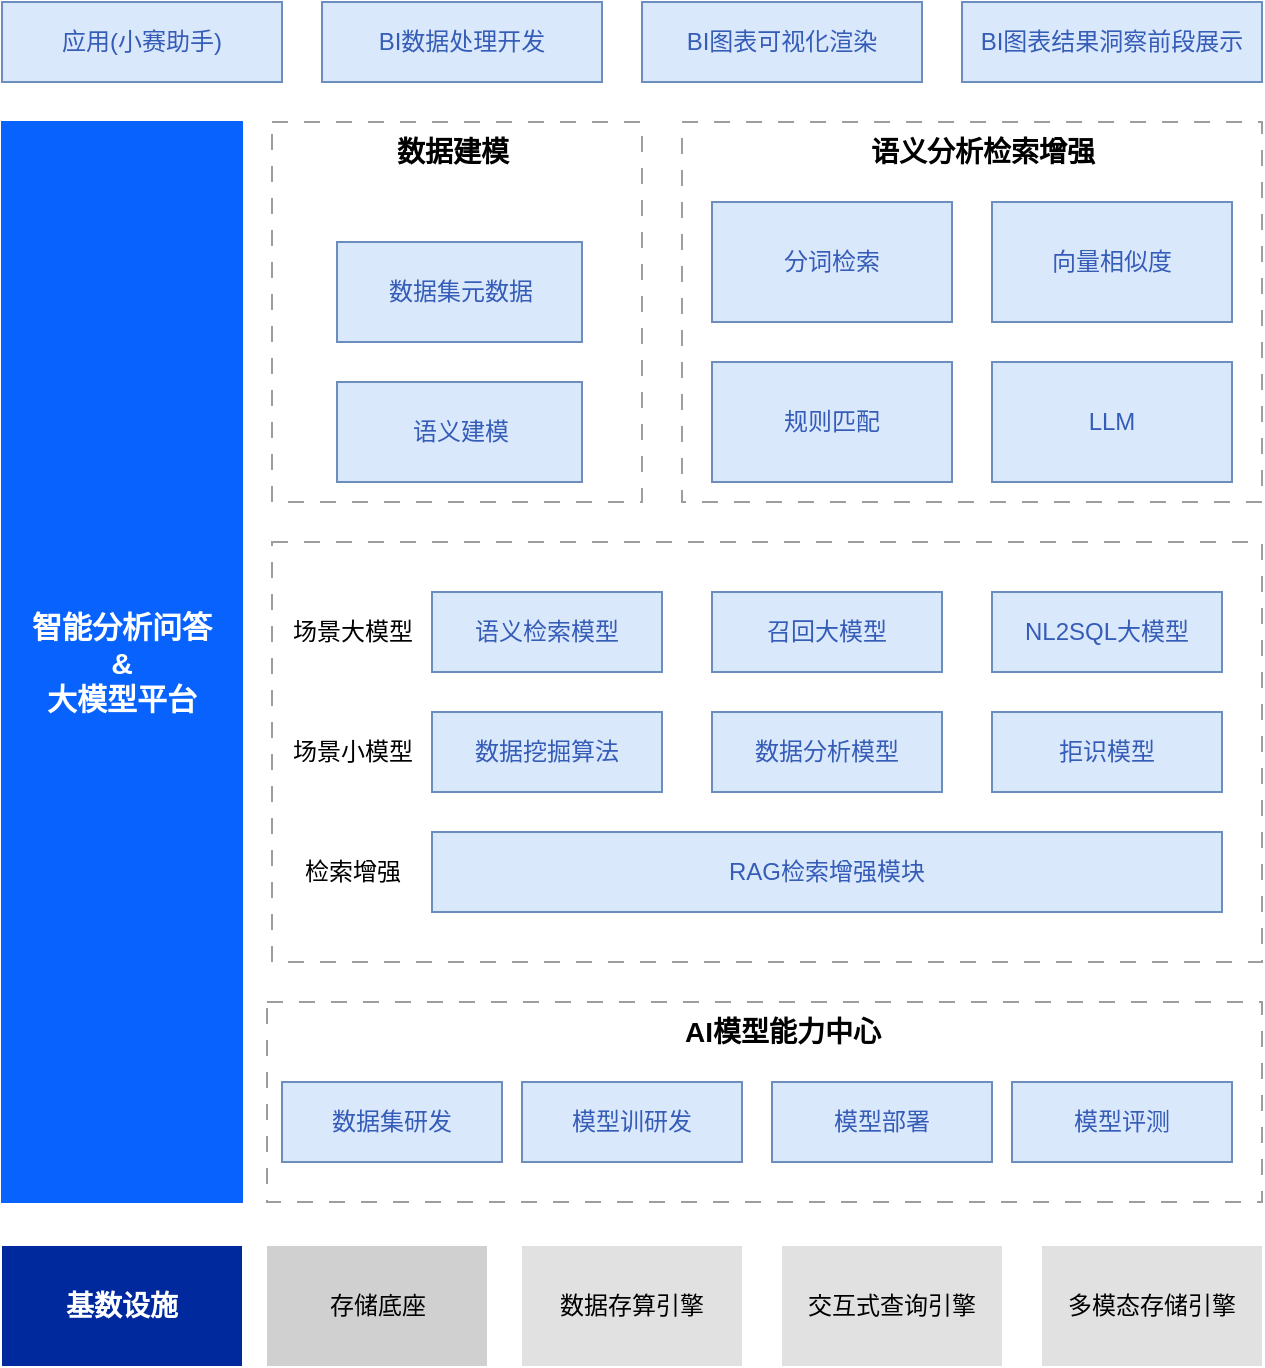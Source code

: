 <mxfile version="25.0.1">
  <diagram name="第 1 页" id="oH9uh8s5C2IZhBCsfqih">
    <mxGraphModel dx="1357" dy="871" grid="1" gridSize="10" guides="1" tooltips="1" connect="1" arrows="1" fold="1" page="1" pageScale="1" pageWidth="827" pageHeight="1169" math="0" shadow="0">
      <root>
        <mxCell id="0" />
        <mxCell id="1" parent="0" />
        <mxCell id="oVJdo9NQuvvBMKyW1Plg-44" value="" style="rounded=0;whiteSpace=wrap;html=1;dashed=1;dashPattern=8 8;strokeColor=#9d9d9d;" vertex="1" parent="1">
          <mxGeometry x="202.5" y="550" width="497.5" height="100" as="geometry" />
        </mxCell>
        <mxCell id="oVJdo9NQuvvBMKyW1Plg-5" value="应用(小赛助手)" style="rounded=0;whiteSpace=wrap;html=1;fillColor=#dae8fc;strokeColor=#6c8ebf;fontColor=#355cb7;fontStyle=0" vertex="1" parent="1">
          <mxGeometry x="70" y="50" width="140" height="40" as="geometry" />
        </mxCell>
        <mxCell id="oVJdo9NQuvvBMKyW1Plg-7" value="BI数据处理开发" style="rounded=0;whiteSpace=wrap;html=1;fontStyle=0;fillColor=#dae8fc;strokeColor=#6c8ebf;fontColor=#355cb7;" vertex="1" parent="1">
          <mxGeometry x="230" y="50" width="140" height="40" as="geometry" />
        </mxCell>
        <mxCell id="oVJdo9NQuvvBMKyW1Plg-8" value="BI图表可视化渲染" style="rounded=0;whiteSpace=wrap;html=1;fillColor=#dae8fc;strokeColor=#6c8ebf;fontColor=#355cb7;fontStyle=0" vertex="1" parent="1">
          <mxGeometry x="390" y="50" width="140" height="40" as="geometry" />
        </mxCell>
        <mxCell id="oVJdo9NQuvvBMKyW1Plg-9" value="BI图表结果洞察前段展示" style="rounded=0;whiteSpace=wrap;html=1;fillColor=#dae8fc;strokeColor=#6c8ebf;fontColor=#355cb7;fontStyle=0" vertex="1" parent="1">
          <mxGeometry x="550" y="50" width="150" height="40" as="geometry" />
        </mxCell>
        <mxCell id="oVJdo9NQuvvBMKyW1Plg-10" value="智能分析问答&lt;div&gt;&amp;amp;&lt;/div&gt;&lt;div&gt;大模型平台&lt;/div&gt;" style="rounded=0;whiteSpace=wrap;html=1;fontColor=#ffffff;strokeColor=#0762fe;fillColor=#0762fe;fontStyle=1;fontSize=15;" vertex="1" parent="1">
          <mxGeometry x="70" y="110" width="120" height="540" as="geometry" />
        </mxCell>
        <mxCell id="oVJdo9NQuvvBMKyW1Plg-11" value="" style="rounded=0;whiteSpace=wrap;html=1;dashed=1;dashPattern=8 8;strokeColor=#9d9d9d;" vertex="1" parent="1">
          <mxGeometry x="410" y="110" width="290" height="190" as="geometry" />
        </mxCell>
        <mxCell id="oVJdo9NQuvvBMKyW1Plg-12" value="语义分析检索增强" style="text;html=1;align=center;verticalAlign=middle;resizable=0;points=[];autosize=1;strokeColor=none;fillColor=none;fontStyle=1;fontSize=14;" vertex="1" parent="1">
          <mxGeometry x="490" y="110" width="140" height="30" as="geometry" />
        </mxCell>
        <mxCell id="oVJdo9NQuvvBMKyW1Plg-13" value="分词检索" style="rounded=0;whiteSpace=wrap;html=1;fillColor=#dae8fc;strokeColor=#6c8ebf;fontColor=#355cb7;" vertex="1" parent="1">
          <mxGeometry x="425" y="150" width="120" height="60" as="geometry" />
        </mxCell>
        <mxCell id="oVJdo9NQuvvBMKyW1Plg-14" value="向量相似度" style="rounded=0;whiteSpace=wrap;html=1;fillColor=#dae8fc;strokeColor=#6c8ebf;fontColor=#355cb7;" vertex="1" parent="1">
          <mxGeometry x="565" y="150" width="120" height="60" as="geometry" />
        </mxCell>
        <mxCell id="oVJdo9NQuvvBMKyW1Plg-15" value="规则匹配" style="rounded=0;whiteSpace=wrap;html=1;fillColor=#dae8fc;strokeColor=#6c8ebf;fontColor=#355cb7;" vertex="1" parent="1">
          <mxGeometry x="425" y="230" width="120" height="60" as="geometry" />
        </mxCell>
        <mxCell id="oVJdo9NQuvvBMKyW1Plg-16" value="LLM" style="rounded=0;whiteSpace=wrap;html=1;fillColor=#dae8fc;strokeColor=#6c8ebf;fontColor=#355cb7;" vertex="1" parent="1">
          <mxGeometry x="565" y="230" width="120" height="60" as="geometry" />
        </mxCell>
        <mxCell id="oVJdo9NQuvvBMKyW1Plg-17" value="" style="rounded=0;whiteSpace=wrap;html=1;dashed=1;strokeColor=#9d9d9d;dashPattern=8 8;" vertex="1" parent="1">
          <mxGeometry x="205" y="110" width="185" height="190" as="geometry" />
        </mxCell>
        <mxCell id="oVJdo9NQuvvBMKyW1Plg-19" value="数据建模" style="text;html=1;align=center;verticalAlign=middle;resizable=0;points=[];autosize=1;strokeColor=none;fillColor=none;fontSize=14;fontStyle=1" vertex="1" parent="1">
          <mxGeometry x="255" y="110" width="80" height="30" as="geometry" />
        </mxCell>
        <mxCell id="oVJdo9NQuvvBMKyW1Plg-20" value="数据集元数据" style="rounded=0;whiteSpace=wrap;html=1;fillColor=#dae8fc;strokeColor=#6c8ebf;fontColor=#355cb7;" vertex="1" parent="1">
          <mxGeometry x="237.5" y="170" width="122.5" height="50" as="geometry" />
        </mxCell>
        <mxCell id="oVJdo9NQuvvBMKyW1Plg-22" value="语义建模" style="rounded=0;whiteSpace=wrap;html=1;fillColor=#dae8fc;strokeColor=#6c8ebf;fontColor=#355cb7;" vertex="1" parent="1">
          <mxGeometry x="237.5" y="240" width="122.5" height="50" as="geometry" />
        </mxCell>
        <mxCell id="oVJdo9NQuvvBMKyW1Plg-23" value="" style="rounded=0;whiteSpace=wrap;html=1;strokeColor=#9d9d9d;dashed=1;dashPattern=8 8;" vertex="1" parent="1">
          <mxGeometry x="205" y="320" width="495" height="210" as="geometry" />
        </mxCell>
        <mxCell id="oVJdo9NQuvvBMKyW1Plg-27" value="语义检索模型" style="rounded=0;whiteSpace=wrap;html=1;fillColor=#dae8fc;strokeColor=#6c8ebf;fontColor=#355cb7;" vertex="1" parent="1">
          <mxGeometry x="285" y="345" width="115" height="40" as="geometry" />
        </mxCell>
        <mxCell id="oVJdo9NQuvvBMKyW1Plg-36" value="召回大模型" style="rounded=0;whiteSpace=wrap;html=1;fillColor=#dae8fc;strokeColor=#6c8ebf;fontColor=#355cb7;" vertex="1" parent="1">
          <mxGeometry x="425" y="345" width="115" height="40" as="geometry" />
        </mxCell>
        <mxCell id="oVJdo9NQuvvBMKyW1Plg-39" value="AI模型能力中心" style="text;html=1;align=center;verticalAlign=middle;resizable=0;points=[];autosize=1;strokeColor=none;fillColor=none;fontStyle=1;fontSize=14;" vertex="1" parent="1">
          <mxGeometry x="400" y="550" width="120" height="30" as="geometry" />
        </mxCell>
        <mxCell id="oVJdo9NQuvvBMKyW1Plg-40" value="数据集研发" style="rounded=0;whiteSpace=wrap;html=1;fillColor=#dae8fc;strokeColor=#6c8ebf;fontColor=#355cb7;" vertex="1" parent="1">
          <mxGeometry x="210" y="590" width="110" height="40" as="geometry" />
        </mxCell>
        <mxCell id="oVJdo9NQuvvBMKyW1Plg-41" value="模型训研发" style="rounded=0;whiteSpace=wrap;html=1;fillColor=#dae8fc;strokeColor=#6c8ebf;fontColor=#355cb7;" vertex="1" parent="1">
          <mxGeometry x="330" y="590" width="110" height="40" as="geometry" />
        </mxCell>
        <mxCell id="oVJdo9NQuvvBMKyW1Plg-42" value="模型部署" style="rounded=0;whiteSpace=wrap;html=1;fillColor=#dae8fc;strokeColor=#6c8ebf;fontColor=#355cb7;" vertex="1" parent="1">
          <mxGeometry x="455" y="590" width="110" height="40" as="geometry" />
        </mxCell>
        <mxCell id="oVJdo9NQuvvBMKyW1Plg-43" value="模型评测" style="rounded=0;whiteSpace=wrap;html=1;fillColor=#dae8fc;strokeColor=#6c8ebf;fontColor=#355cb7;" vertex="1" parent="1">
          <mxGeometry x="575" y="590" width="110" height="40" as="geometry" />
        </mxCell>
        <mxCell id="oVJdo9NQuvvBMKyW1Plg-46" value="场景大模型" style="text;html=1;align=center;verticalAlign=middle;resizable=0;points=[];autosize=1;strokeColor=none;fillColor=none;" vertex="1" parent="1">
          <mxGeometry x="205" y="350" width="80" height="30" as="geometry" />
        </mxCell>
        <mxCell id="oVJdo9NQuvvBMKyW1Plg-47" value="NL2SQL大模型" style="rounded=0;whiteSpace=wrap;html=1;fillColor=#dae8fc;strokeColor=#6c8ebf;fontColor=#355cb7;" vertex="1" parent="1">
          <mxGeometry x="565" y="345" width="115" height="40" as="geometry" />
        </mxCell>
        <mxCell id="oVJdo9NQuvvBMKyW1Plg-49" value="数据挖掘算法" style="rounded=0;whiteSpace=wrap;html=1;fillColor=#dae8fc;strokeColor=#6c8ebf;fontColor=#355cb7;" vertex="1" parent="1">
          <mxGeometry x="285" y="405" width="115" height="40" as="geometry" />
        </mxCell>
        <mxCell id="oVJdo9NQuvvBMKyW1Plg-50" value="场景小模型" style="text;html=1;align=center;verticalAlign=middle;resizable=0;points=[];autosize=1;strokeColor=none;fillColor=none;" vertex="1" parent="1">
          <mxGeometry x="205" y="410" width="80" height="30" as="geometry" />
        </mxCell>
        <mxCell id="oVJdo9NQuvvBMKyW1Plg-52" value="拒识模型" style="rounded=0;whiteSpace=wrap;html=1;fillColor=#dae8fc;strokeColor=#6c8ebf;fontColor=#355cb7;" vertex="1" parent="1">
          <mxGeometry x="565" y="405" width="115" height="40" as="geometry" />
        </mxCell>
        <mxCell id="oVJdo9NQuvvBMKyW1Plg-54" value="数据分析模型" style="rounded=0;whiteSpace=wrap;html=1;fillColor=#dae8fc;strokeColor=#6c8ebf;fontColor=#355cb7;" vertex="1" parent="1">
          <mxGeometry x="425" y="405" width="115" height="40" as="geometry" />
        </mxCell>
        <mxCell id="oVJdo9NQuvvBMKyW1Plg-55" value="检索增强" style="text;html=1;align=center;verticalAlign=middle;resizable=0;points=[];autosize=1;strokeColor=none;fillColor=none;" vertex="1" parent="1">
          <mxGeometry x="210" y="470" width="70" height="30" as="geometry" />
        </mxCell>
        <mxCell id="oVJdo9NQuvvBMKyW1Plg-56" value="RAG检索增强模块" style="rounded=0;whiteSpace=wrap;html=1;fillColor=#dae8fc;strokeColor=#6c8ebf;fontColor=#355cb7;" vertex="1" parent="1">
          <mxGeometry x="285" y="465" width="395" height="40" as="geometry" />
        </mxCell>
        <mxCell id="oVJdo9NQuvvBMKyW1Plg-57" value="基数设施" style="rounded=0;whiteSpace=wrap;html=1;fillColor=#00299d;fontColor=#ffffff;fontSize=14;fontStyle=1;strokeColor=none;" vertex="1" parent="1">
          <mxGeometry x="70" y="672" width="120" height="60" as="geometry" />
        </mxCell>
        <mxCell id="oVJdo9NQuvvBMKyW1Plg-58" value="存储底座" style="rounded=0;whiteSpace=wrap;html=1;fillColor=#d0d0d0;strokeColor=none;" vertex="1" parent="1">
          <mxGeometry x="202.5" y="672" width="110" height="60" as="geometry" />
        </mxCell>
        <mxCell id="oVJdo9NQuvvBMKyW1Plg-59" value="数据存算引擎" style="rounded=0;whiteSpace=wrap;html=1;fillColor=#e1e1e1;strokeColor=none;" vertex="1" parent="1">
          <mxGeometry x="330" y="672" width="110" height="60" as="geometry" />
        </mxCell>
        <mxCell id="oVJdo9NQuvvBMKyW1Plg-60" value="交互式查询引擎" style="rounded=0;whiteSpace=wrap;html=1;fillColor=#e1e1e1;strokeColor=none;" vertex="1" parent="1">
          <mxGeometry x="460" y="672" width="110" height="60" as="geometry" />
        </mxCell>
        <mxCell id="oVJdo9NQuvvBMKyW1Plg-61" value="多模态存储引擎" style="rounded=0;whiteSpace=wrap;html=1;fillColor=#e1e1e1;strokeColor=none;" vertex="1" parent="1">
          <mxGeometry x="590" y="672" width="110" height="60" as="geometry" />
        </mxCell>
      </root>
    </mxGraphModel>
  </diagram>
</mxfile>
